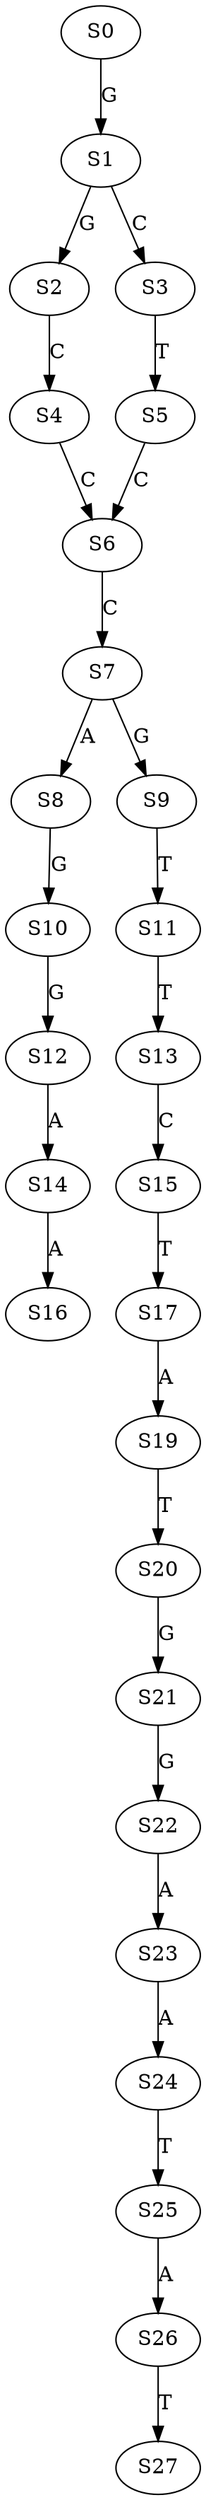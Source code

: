 strict digraph  {
	S0 -> S1 [ label = G ];
	S1 -> S2 [ label = G ];
	S1 -> S3 [ label = C ];
	S2 -> S4 [ label = C ];
	S3 -> S5 [ label = T ];
	S4 -> S6 [ label = C ];
	S5 -> S6 [ label = C ];
	S6 -> S7 [ label = C ];
	S7 -> S8 [ label = A ];
	S7 -> S9 [ label = G ];
	S8 -> S10 [ label = G ];
	S9 -> S11 [ label = T ];
	S10 -> S12 [ label = G ];
	S11 -> S13 [ label = T ];
	S12 -> S14 [ label = A ];
	S13 -> S15 [ label = C ];
	S14 -> S16 [ label = A ];
	S15 -> S17 [ label = T ];
	S17 -> S19 [ label = A ];
	S19 -> S20 [ label = T ];
	S20 -> S21 [ label = G ];
	S21 -> S22 [ label = G ];
	S22 -> S23 [ label = A ];
	S23 -> S24 [ label = A ];
	S24 -> S25 [ label = T ];
	S25 -> S26 [ label = A ];
	S26 -> S27 [ label = T ];
}
